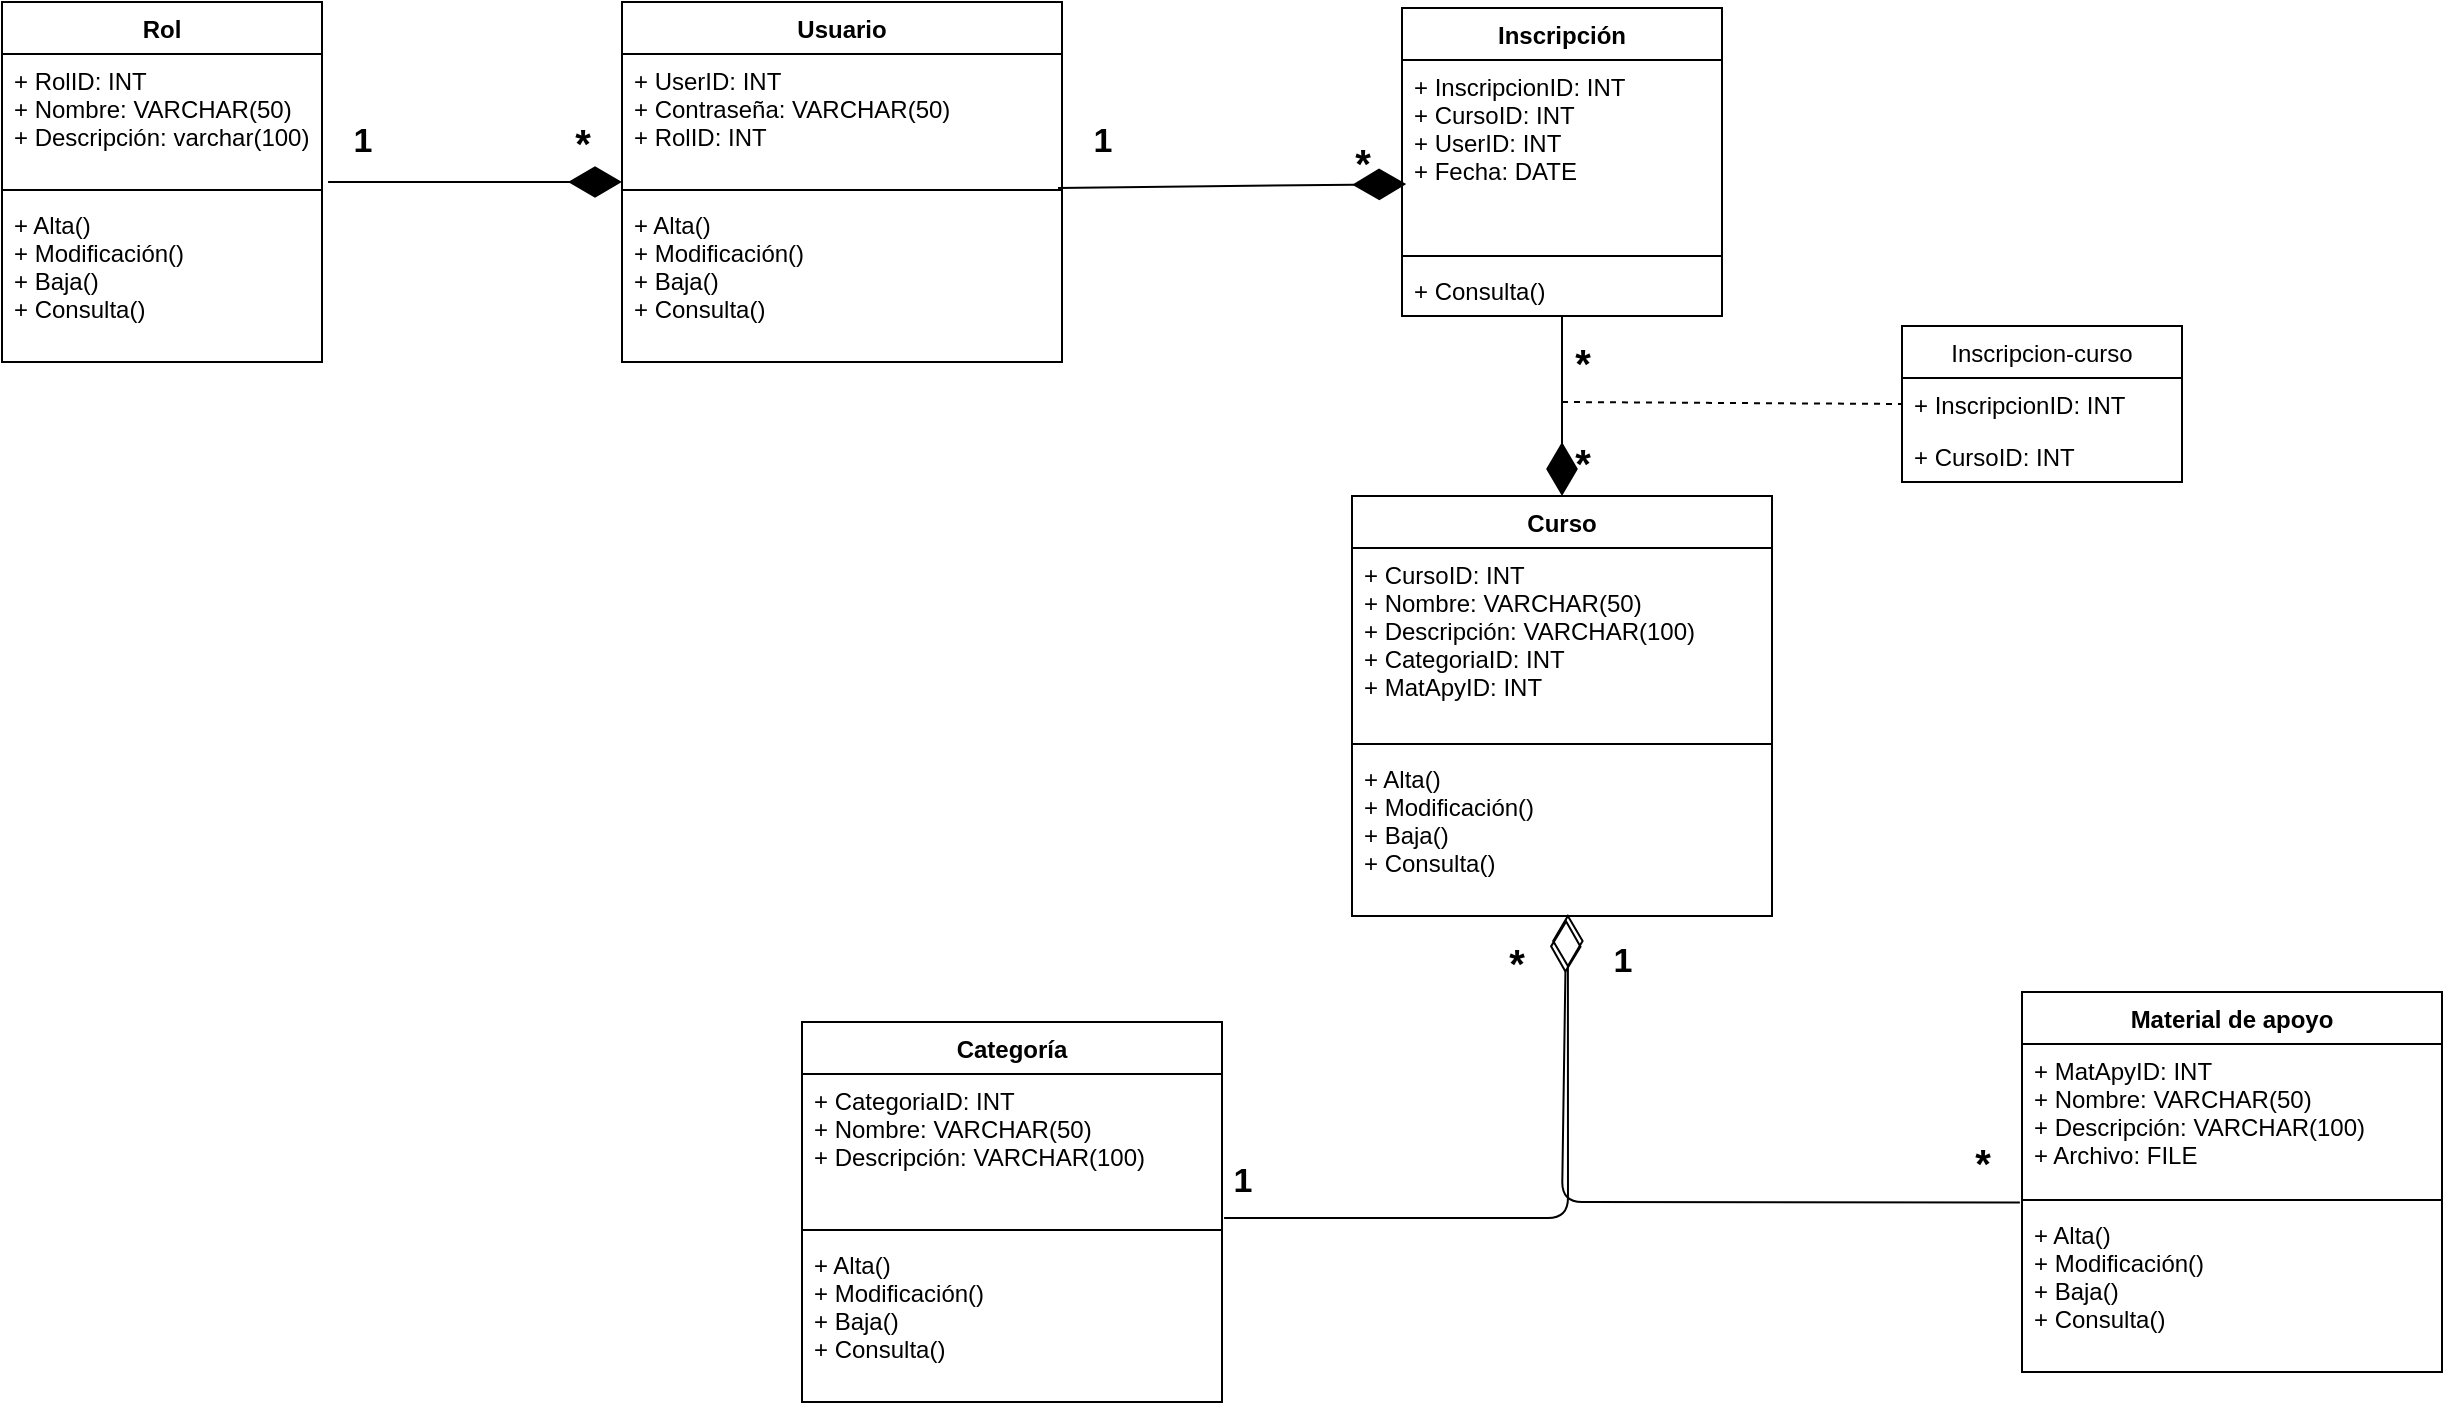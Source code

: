 <mxfile>
    <diagram id="VgXl4IBO83FlVjjblhn9" name="Página-1">
        <mxGraphModel dx="1118" dy="800" grid="1" gridSize="10" guides="1" tooltips="1" connect="1" arrows="1" fold="1" page="1" pageScale="1" pageWidth="1654" pageHeight="1000" math="0" shadow="0">
            <root>
                <mxCell id="0"/>
                <mxCell id="1" parent="0"/>
                <mxCell id="2" value="Rol" style="swimlane;fontStyle=1;align=center;verticalAlign=top;childLayout=stackLayout;horizontal=1;startSize=26;horizontalStack=0;resizeParent=1;resizeParentMax=0;resizeLast=0;collapsible=1;marginBottom=0;" parent="1" vertex="1">
                    <mxGeometry x="60" y="50" width="160" height="180" as="geometry"/>
                </mxCell>
                <mxCell id="3" value="+ RolID: INT&#10;+ Nombre: VARCHAR(50)&#10;+ Descripción: varchar(100)&#10;&#10;" style="text;strokeColor=none;fillColor=none;align=left;verticalAlign=top;spacingLeft=4;spacingRight=4;overflow=hidden;rotatable=0;points=[[0,0.5],[1,0.5]];portConstraint=eastwest;" parent="2" vertex="1">
                    <mxGeometry y="26" width="160" height="64" as="geometry"/>
                </mxCell>
                <mxCell id="4" value="" style="line;strokeWidth=1;fillColor=none;align=left;verticalAlign=middle;spacingTop=-1;spacingLeft=3;spacingRight=3;rotatable=0;labelPosition=right;points=[];portConstraint=eastwest;" parent="2" vertex="1">
                    <mxGeometry y="90" width="160" height="8" as="geometry"/>
                </mxCell>
                <mxCell id="5" value="+ Alta()&#10;+ Modificación()&#10;+ Baja()&#10;+ Consulta()&#10;" style="text;strokeColor=none;fillColor=none;align=left;verticalAlign=top;spacingLeft=4;spacingRight=4;overflow=hidden;rotatable=0;points=[[0,0.5],[1,0.5]];portConstraint=eastwest;" parent="2" vertex="1">
                    <mxGeometry y="98" width="160" height="82" as="geometry"/>
                </mxCell>
                <mxCell id="6" value="Usuario" style="swimlane;fontStyle=1;align=center;verticalAlign=top;childLayout=stackLayout;horizontal=1;startSize=26;horizontalStack=0;resizeParent=1;resizeParentMax=0;resizeLast=0;collapsible=1;marginBottom=0;" parent="1" vertex="1">
                    <mxGeometry x="370" y="50" width="220" height="180" as="geometry"/>
                </mxCell>
                <mxCell id="7" value="+ UserID: INT&#10;+ Contraseña: VARCHAR(50)&#10;+ RolID: INT" style="text;strokeColor=none;fillColor=none;align=left;verticalAlign=top;spacingLeft=4;spacingRight=4;overflow=hidden;rotatable=0;points=[[0,0.5],[1,0.5]];portConstraint=eastwest;" parent="6" vertex="1">
                    <mxGeometry y="26" width="220" height="64" as="geometry"/>
                </mxCell>
                <mxCell id="8" value="" style="line;strokeWidth=1;fillColor=none;align=left;verticalAlign=middle;spacingTop=-1;spacingLeft=3;spacingRight=3;rotatable=0;labelPosition=right;points=[];portConstraint=eastwest;" parent="6" vertex="1">
                    <mxGeometry y="90" width="220" height="8" as="geometry"/>
                </mxCell>
                <mxCell id="9" value="+ Alta()&#10;+ Modificación()&#10;+ Baja()&#10;+ Consulta()" style="text;strokeColor=none;fillColor=none;align=left;verticalAlign=top;spacingLeft=4;spacingRight=4;overflow=hidden;rotatable=0;points=[[0,0.5],[1,0.5]];portConstraint=eastwest;" parent="6" vertex="1">
                    <mxGeometry y="98" width="220" height="82" as="geometry"/>
                </mxCell>
                <mxCell id="18" value="Inscripción" style="swimlane;fontStyle=1;align=center;verticalAlign=top;childLayout=stackLayout;horizontal=1;startSize=26;horizontalStack=0;resizeParent=1;resizeParentMax=0;resizeLast=0;collapsible=1;marginBottom=0;" parent="1" vertex="1">
                    <mxGeometry x="760" y="53" width="160" height="154" as="geometry"/>
                </mxCell>
                <mxCell id="19" value="+ InscripcionID: INT&#10;+ CursoID: INT&#10;+ UserID: INT&#10;+ Fecha: DATE" style="text;strokeColor=none;fillColor=none;align=left;verticalAlign=top;spacingLeft=4;spacingRight=4;overflow=hidden;rotatable=0;points=[[0,0.5],[1,0.5]];portConstraint=eastwest;" parent="18" vertex="1">
                    <mxGeometry y="26" width="160" height="94" as="geometry"/>
                </mxCell>
                <mxCell id="20" value="" style="line;strokeWidth=1;fillColor=none;align=left;verticalAlign=middle;spacingTop=-1;spacingLeft=3;spacingRight=3;rotatable=0;labelPosition=right;points=[];portConstraint=eastwest;" parent="18" vertex="1">
                    <mxGeometry y="120" width="160" height="8" as="geometry"/>
                </mxCell>
                <mxCell id="21" value="+ Consulta()" style="text;strokeColor=none;fillColor=none;align=left;verticalAlign=top;spacingLeft=4;spacingRight=4;overflow=hidden;rotatable=0;points=[[0,0.5],[1,0.5]];portConstraint=eastwest;" parent="18" vertex="1">
                    <mxGeometry y="128" width="160" height="26" as="geometry"/>
                </mxCell>
                <mxCell id="23" value="&lt;b&gt;&lt;font style=&quot;font-size: 17px&quot;&gt;1&lt;/font&gt;&lt;/b&gt;" style="text;html=1;align=center;verticalAlign=middle;resizable=0;points=[];autosize=1;" parent="1" vertex="1">
                    <mxGeometry x="230" y="110" width="20" height="20" as="geometry"/>
                </mxCell>
                <mxCell id="24" value="&lt;b&gt;&lt;font style=&quot;font-size: 20px&quot;&gt;*&lt;/font&gt;&lt;/b&gt;" style="text;html=1;align=center;verticalAlign=middle;resizable=0;points=[];autosize=1;" parent="1" vertex="1">
                    <mxGeometry x="340" y="110" width="20" height="20" as="geometry"/>
                </mxCell>
                <mxCell id="25" value="&lt;b&gt;&lt;font style=&quot;font-size: 20px&quot;&gt;*&lt;/font&gt;&lt;/b&gt;" style="text;html=1;align=center;verticalAlign=middle;resizable=0;points=[];autosize=1;" parent="1" vertex="1">
                    <mxGeometry x="730" y="120" width="20" height="20" as="geometry"/>
                </mxCell>
                <mxCell id="26" value="&lt;b&gt;&lt;font style=&quot;font-size: 17px&quot;&gt;1&lt;/font&gt;&lt;/b&gt;" style="text;html=1;align=center;verticalAlign=middle;resizable=0;points=[];autosize=1;" parent="1" vertex="1">
                    <mxGeometry x="600" y="110" width="20" height="20" as="geometry"/>
                </mxCell>
                <mxCell id="27" value="Curso" style="swimlane;fontStyle=1;align=center;verticalAlign=top;childLayout=stackLayout;horizontal=1;startSize=26;horizontalStack=0;resizeParent=1;resizeParentMax=0;resizeLast=0;collapsible=1;marginBottom=0;" parent="1" vertex="1">
                    <mxGeometry x="735" y="297" width="210" height="210" as="geometry"/>
                </mxCell>
                <mxCell id="28" value="+ CursoID: INT&#10;+ Nombre: VARCHAR(50)&#10;+ Descripción: VARCHAR(100)&#10;+ CategoriaID: INT&#10;+ MatApyID: INT" style="text;strokeColor=none;fillColor=none;align=left;verticalAlign=top;spacingLeft=4;spacingRight=4;overflow=hidden;rotatable=0;points=[[0,0.5],[1,0.5]];portConstraint=eastwest;" parent="27" vertex="1">
                    <mxGeometry y="26" width="210" height="94" as="geometry"/>
                </mxCell>
                <mxCell id="29" value="" style="line;strokeWidth=1;fillColor=none;align=left;verticalAlign=middle;spacingTop=-1;spacingLeft=3;spacingRight=3;rotatable=0;labelPosition=right;points=[];portConstraint=eastwest;" parent="27" vertex="1">
                    <mxGeometry y="120" width="210" height="8" as="geometry"/>
                </mxCell>
                <mxCell id="30" value="+ Alta()&#10;+ Modificación()&#10;+ Baja()&#10;+ Consulta()" style="text;strokeColor=none;fillColor=none;align=left;verticalAlign=top;spacingLeft=4;spacingRight=4;overflow=hidden;rotatable=0;points=[[0,0.5],[1,0.5]];portConstraint=eastwest;" parent="27" vertex="1">
                    <mxGeometry y="128" width="210" height="82" as="geometry"/>
                </mxCell>
                <mxCell id="32" value="&lt;b&gt;&lt;font style=&quot;font-size: 20px&quot;&gt;*&lt;/font&gt;&lt;/b&gt;" style="text;html=1;align=center;verticalAlign=middle;resizable=0;points=[];autosize=1;" parent="1" vertex="1">
                    <mxGeometry x="840" y="220" width="20" height="20" as="geometry"/>
                </mxCell>
                <mxCell id="35" value="&lt;b&gt;&lt;font style=&quot;font-size: 20px&quot;&gt;*&lt;/font&gt;&lt;/b&gt;" style="text;html=1;align=center;verticalAlign=middle;resizable=0;points=[];autosize=1;" parent="1" vertex="1">
                    <mxGeometry x="840" y="270" width="20" height="20" as="geometry"/>
                </mxCell>
                <mxCell id="36" value="Categoría" style="swimlane;fontStyle=1;align=center;verticalAlign=top;childLayout=stackLayout;horizontal=1;startSize=26;horizontalStack=0;resizeParent=1;resizeParentMax=0;resizeLast=0;collapsible=1;marginBottom=0;" parent="1" vertex="1">
                    <mxGeometry x="460" y="560" width="210" height="190" as="geometry"/>
                </mxCell>
                <mxCell id="37" value="+ CategoriaID: INT&#10;+ Nombre: VARCHAR(50)&#10;+ Descripción: VARCHAR(100)&#10;" style="text;strokeColor=none;fillColor=none;align=left;verticalAlign=top;spacingLeft=4;spacingRight=4;overflow=hidden;rotatable=0;points=[[0,0.5],[1,0.5]];portConstraint=eastwest;" parent="36" vertex="1">
                    <mxGeometry y="26" width="210" height="74" as="geometry"/>
                </mxCell>
                <mxCell id="38" value="" style="line;strokeWidth=1;fillColor=none;align=left;verticalAlign=middle;spacingTop=-1;spacingLeft=3;spacingRight=3;rotatable=0;labelPosition=right;points=[];portConstraint=eastwest;" parent="36" vertex="1">
                    <mxGeometry y="100" width="210" height="8" as="geometry"/>
                </mxCell>
                <mxCell id="39" value="+ Alta()&#10;+ Modificación()&#10;+ Baja()&#10;+ Consulta()" style="text;strokeColor=none;fillColor=none;align=left;verticalAlign=top;spacingLeft=4;spacingRight=4;overflow=hidden;rotatable=0;points=[[0,0.5],[1,0.5]];portConstraint=eastwest;" parent="36" vertex="1">
                    <mxGeometry y="108" width="210" height="82" as="geometry"/>
                </mxCell>
                <mxCell id="42" value="&lt;b&gt;&lt;font style=&quot;font-size: 17px&quot;&gt;1&lt;/font&gt;&lt;/b&gt;" style="text;html=1;align=center;verticalAlign=middle;resizable=0;points=[];autosize=1;" parent="1" vertex="1">
                    <mxGeometry x="670" y="630" width="20" height="20" as="geometry"/>
                </mxCell>
                <mxCell id="44" value="&lt;b&gt;&lt;font style=&quot;font-size: 20px&quot;&gt;*&lt;/font&gt;&lt;/b&gt;" style="text;html=1;align=center;verticalAlign=middle;resizable=0;points=[];autosize=1;" parent="1" vertex="1">
                    <mxGeometry x="807" y="520" width="20" height="20" as="geometry"/>
                </mxCell>
                <mxCell id="46" value="Material de apoyo" style="swimlane;fontStyle=1;align=center;verticalAlign=top;childLayout=stackLayout;horizontal=1;startSize=26;horizontalStack=0;resizeParent=1;resizeParentMax=0;resizeLast=0;collapsible=1;marginBottom=0;" parent="1" vertex="1">
                    <mxGeometry x="1070" y="545" width="210" height="190" as="geometry"/>
                </mxCell>
                <mxCell id="47" value="+ MatApyID: INT&#10;+ Nombre: VARCHAR(50)&#10;+ Descripción: VARCHAR(100)&#10;+ Archivo: FILE" style="text;strokeColor=none;fillColor=none;align=left;verticalAlign=top;spacingLeft=4;spacingRight=4;overflow=hidden;rotatable=0;points=[[0,0.5],[1,0.5]];portConstraint=eastwest;" parent="46" vertex="1">
                    <mxGeometry y="26" width="210" height="74" as="geometry"/>
                </mxCell>
                <mxCell id="48" value="" style="line;strokeWidth=1;fillColor=none;align=left;verticalAlign=middle;spacingTop=-1;spacingLeft=3;spacingRight=3;rotatable=0;labelPosition=right;points=[];portConstraint=eastwest;" parent="46" vertex="1">
                    <mxGeometry y="100" width="210" height="8" as="geometry"/>
                </mxCell>
                <mxCell id="49" value="+ Alta()&#10;+ Modificación()&#10;+ Baja()&#10;+ Consulta()" style="text;strokeColor=none;fillColor=none;align=left;verticalAlign=top;spacingLeft=4;spacingRight=4;overflow=hidden;rotatable=0;points=[[0,0.5],[1,0.5]];portConstraint=eastwest;" parent="46" vertex="1">
                    <mxGeometry y="108" width="210" height="82" as="geometry"/>
                </mxCell>
                <mxCell id="52" value="" style="endArrow=diamondThin;endFill=1;endSize=24;html=1;exitX=1.019;exitY=1;exitDx=0;exitDy=0;exitPerimeter=0;entryX=0;entryY=1;entryDx=0;entryDy=0;entryPerimeter=0;" parent="1" source="3" target="7" edge="1">
                    <mxGeometry width="160" relative="1" as="geometry">
                        <mxPoint x="250" y="279.5" as="sourcePoint"/>
                        <mxPoint x="410" y="279.5" as="targetPoint"/>
                    </mxGeometry>
                </mxCell>
                <mxCell id="53" value="" style="endArrow=diamondThin;endFill=1;endSize=24;html=1;exitX=0.991;exitY=-0.061;exitDx=0;exitDy=0;exitPerimeter=0;entryX=0.013;entryY=0.66;entryDx=0;entryDy=0;entryPerimeter=0;" parent="1" source="9" target="19" edge="1">
                    <mxGeometry width="160" relative="1" as="geometry">
                        <mxPoint x="603.04" y="230" as="sourcePoint"/>
                        <mxPoint x="750" y="230" as="targetPoint"/>
                    </mxGeometry>
                </mxCell>
                <mxCell id="54" value="Inscripcion-curso" style="swimlane;fontStyle=0;childLayout=stackLayout;horizontal=1;startSize=26;fillColor=none;horizontalStack=0;resizeParent=1;resizeParentMax=0;resizeLast=0;collapsible=1;marginBottom=0;" parent="1" vertex="1">
                    <mxGeometry x="1010" y="212" width="140" height="78" as="geometry"/>
                </mxCell>
                <mxCell id="55" value="+ InscripcionID: INT" style="text;strokeColor=none;fillColor=none;align=left;verticalAlign=top;spacingLeft=4;spacingRight=4;overflow=hidden;rotatable=0;points=[[0,0.5],[1,0.5]];portConstraint=eastwest;" parent="54" vertex="1">
                    <mxGeometry y="26" width="140" height="26" as="geometry"/>
                </mxCell>
                <mxCell id="56" value="+ CursoID: INT" style="text;strokeColor=none;fillColor=none;align=left;verticalAlign=top;spacingLeft=4;spacingRight=4;overflow=hidden;rotatable=0;points=[[0,0.5],[1,0.5]];portConstraint=eastwest;" parent="54" vertex="1">
                    <mxGeometry y="52" width="140" height="26" as="geometry"/>
                </mxCell>
                <mxCell id="58" value="" style="endArrow=none;dashed=1;html=1;entryX=0;entryY=0.5;entryDx=0;entryDy=0;" parent="1" target="55" edge="1">
                    <mxGeometry width="50" height="50" relative="1" as="geometry">
                        <mxPoint x="840" y="250" as="sourcePoint"/>
                        <mxPoint x="1080" y="330" as="targetPoint"/>
                    </mxGeometry>
                </mxCell>
                <mxCell id="59" value="" style="endArrow=diamondThin;endFill=1;endSize=24;html=1;entryX=0.5;entryY=0;entryDx=0;entryDy=0;" parent="1" source="21" target="27" edge="1">
                    <mxGeometry width="160" relative="1" as="geometry">
                        <mxPoint x="610" y="250" as="sourcePoint"/>
                        <mxPoint x="770" y="250" as="targetPoint"/>
                    </mxGeometry>
                </mxCell>
                <mxCell id="60" value="" style="endArrow=diamondThin;endFill=0;endSize=24;html=1;entryX=0.514;entryY=0.988;entryDx=0;entryDy=0;entryPerimeter=0;exitX=1.005;exitY=0.973;exitDx=0;exitDy=0;exitPerimeter=0;" parent="1" source="37" target="30" edge="1">
                    <mxGeometry width="160" relative="1" as="geometry">
                        <mxPoint x="730" y="660" as="sourcePoint"/>
                        <mxPoint x="890" y="660" as="targetPoint"/>
                        <Array as="points">
                            <mxPoint x="843" y="658"/>
                        </Array>
                    </mxGeometry>
                </mxCell>
                <mxCell id="66" value="" style="endArrow=diamondThin;endFill=0;endSize=24;html=1;entryX=0.51;entryY=1.022;entryDx=0;entryDy=0;entryPerimeter=0;exitX=-0.005;exitY=-0.034;exitDx=0;exitDy=0;exitPerimeter=0;" parent="1" source="49" target="30" edge="1">
                    <mxGeometry width="160" relative="1" as="geometry">
                        <mxPoint x="870" y="630" as="sourcePoint"/>
                        <mxPoint x="1030" y="630" as="targetPoint"/>
                        <Array as="points">
                            <mxPoint x="840" y="650"/>
                        </Array>
                    </mxGeometry>
                </mxCell>
                <mxCell id="67" value="&lt;b&gt;&lt;font style=&quot;font-size: 20px&quot;&gt;*&lt;/font&gt;&lt;/b&gt;" style="text;html=1;align=center;verticalAlign=middle;resizable=0;points=[];autosize=1;" vertex="1" parent="1">
                    <mxGeometry x="1040" y="620" width="20" height="20" as="geometry"/>
                </mxCell>
                <mxCell id="68" value="&lt;b&gt;&lt;font style=&quot;font-size: 17px&quot;&gt;1&lt;/font&gt;&lt;/b&gt;" style="text;html=1;align=center;verticalAlign=middle;resizable=0;points=[];autosize=1;" vertex="1" parent="1">
                    <mxGeometry x="860" y="520" width="20" height="20" as="geometry"/>
                </mxCell>
            </root>
        </mxGraphModel>
    </diagram>
</mxfile>